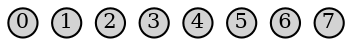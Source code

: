 // origin
graph {
    graph [nodesep=0.1,ranksep=0.1,fontsize=12]

    node [shape=circle,fixedsize=true,width=0.2,fontsize=10,style=filled,fillcolor=lightgray]
    0 1 2 3 4 5 6 7
}
